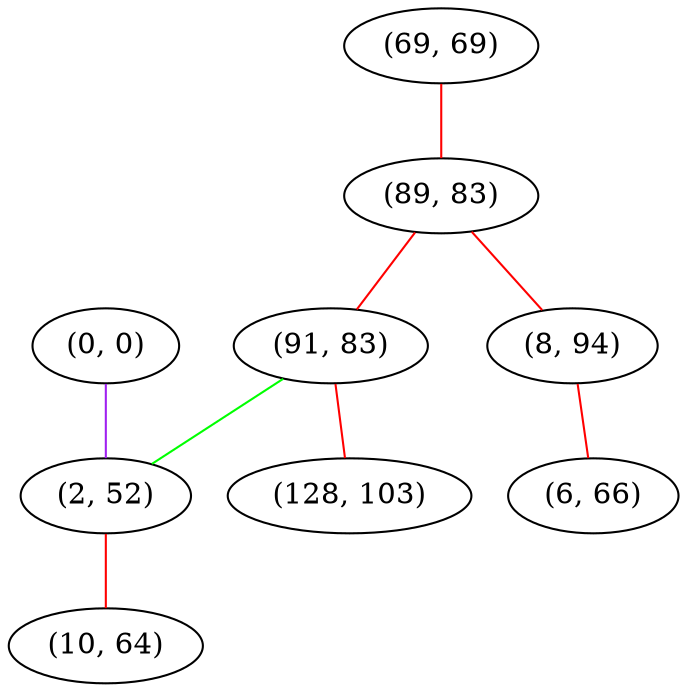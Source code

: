 graph "" {
"(0, 0)";
"(69, 69)";
"(89, 83)";
"(91, 83)";
"(128, 103)";
"(2, 52)";
"(8, 94)";
"(6, 66)";
"(10, 64)";
"(0, 0)" -- "(2, 52)"  [color=purple, key=0, weight=4];
"(69, 69)" -- "(89, 83)"  [color=red, key=0, weight=1];
"(89, 83)" -- "(8, 94)"  [color=red, key=0, weight=1];
"(89, 83)" -- "(91, 83)"  [color=red, key=0, weight=1];
"(91, 83)" -- "(2, 52)"  [color=green, key=0, weight=2];
"(91, 83)" -- "(128, 103)"  [color=red, key=0, weight=1];
"(2, 52)" -- "(10, 64)"  [color=red, key=0, weight=1];
"(8, 94)" -- "(6, 66)"  [color=red, key=0, weight=1];
}
